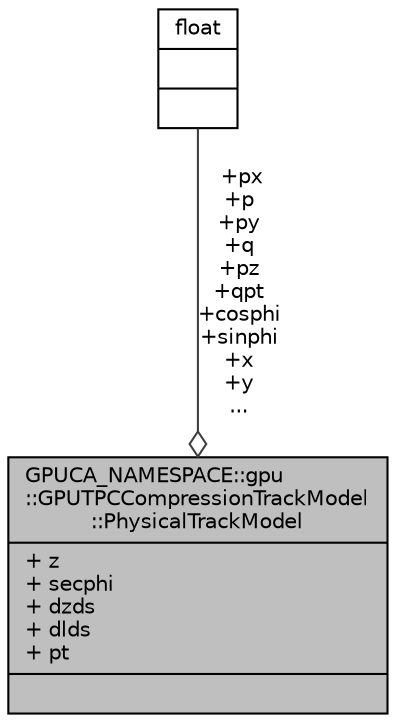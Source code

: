 digraph "GPUCA_NAMESPACE::gpu::GPUTPCCompressionTrackModel::PhysicalTrackModel"
{
 // INTERACTIVE_SVG=YES
  bgcolor="transparent";
  edge [fontname="Helvetica",fontsize="10",labelfontname="Helvetica",labelfontsize="10"];
  node [fontname="Helvetica",fontsize="10",shape=record];
  Node1 [label="{GPUCA_NAMESPACE::gpu\l::GPUTPCCompressionTrackModel\l::PhysicalTrackModel\n|+ z\l+ secphi\l+ dzds\l+ dlds\l+ pt\l|}",height=0.2,width=0.4,color="black", fillcolor="grey75", style="filled", fontcolor="black"];
  Node2 -> Node1 [color="grey25",fontsize="10",style="solid",label=" +px\n+p\n+py\n+q\n+pz\n+qpt\n+cosphi\n+sinphi\n+x\n+y\n..." ,arrowhead="odiamond",fontname="Helvetica"];
  Node2 [label="{float\n||}",height=0.2,width=0.4,color="black",URL="$d4/dc3/classfloat.html"];
}
